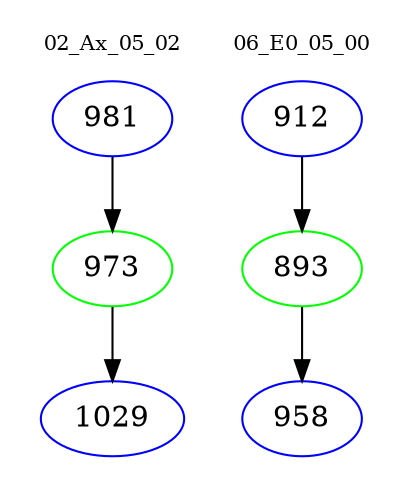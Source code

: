 digraph{
subgraph cluster_0 {
color = white
label = "02_Ax_05_02";
fontsize=10;
T0_981 [label="981", color="blue"]
T0_981 -> T0_973 [color="black"]
T0_973 [label="973", color="green"]
T0_973 -> T0_1029 [color="black"]
T0_1029 [label="1029", color="blue"]
}
subgraph cluster_1 {
color = white
label = "06_E0_05_00";
fontsize=10;
T1_912 [label="912", color="blue"]
T1_912 -> T1_893 [color="black"]
T1_893 [label="893", color="green"]
T1_893 -> T1_958 [color="black"]
T1_958 [label="958", color="blue"]
}
}
